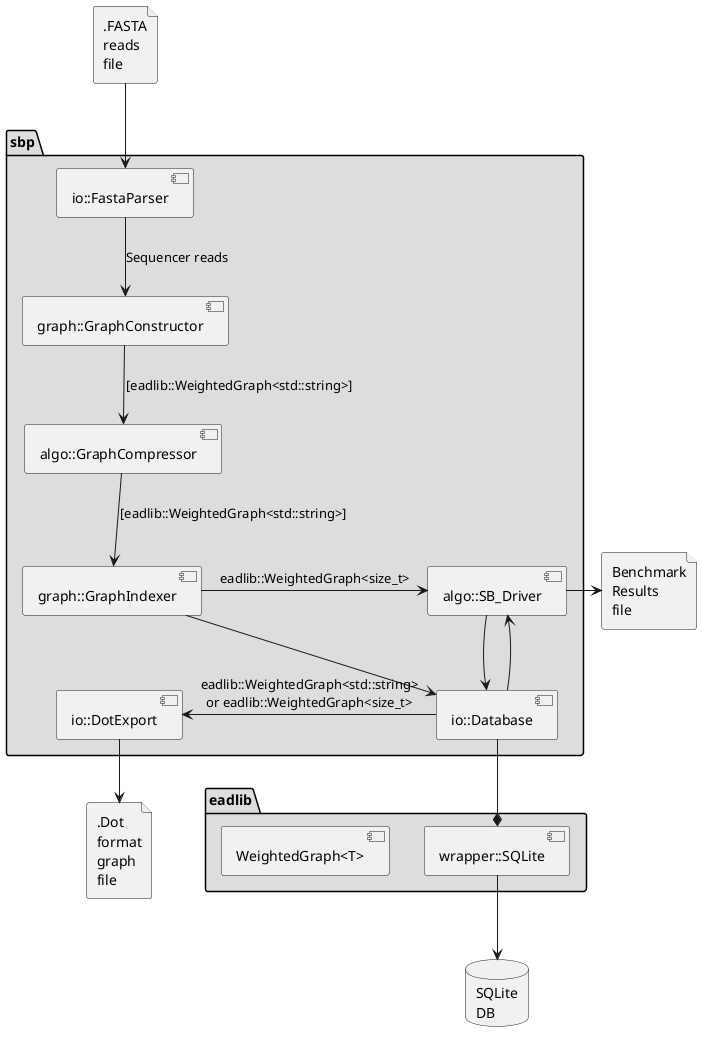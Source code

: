 @startuml
skinparam componentStyle uml2

package eadlib #DDDDDD{
    [wrapper::SQLite]
    [WeightedGraph<T>]
}

package sbp #DDDDDD {
    [io::FastaParser]
    [io::Database]
    [io::DotExport]
    [graph::GraphConstructor]
    [graph::GraphIndexer]
    [algo::GraphCompressor]
    [algo::SB_Driver]
}

database "SQLite\nDB" as DB
file ".FASTA\nreads\nfile" as FASTA
file ".Dot\nformat\ngraph\nfile" as DOT
file "Benchmark\nResults\nfile" as BENCHMARK

FASTA -down-> [io::FastaParser]
[io::FastaParser] -down-> [graph::GraphConstructor]  : "Sequencer reads"
[graph::GraphConstructor] -down-> [algo::GraphCompressor] : [eadlib::WeightedGraph<std::string>]
[algo::GraphCompressor] -down-> [graph::GraphIndexer] : [eadlib::WeightedGraph<std::string>]
[graph::GraphIndexer] -down-> [io::Database]
[graph::GraphIndexer] -> [algo::SB_Driver] : eadlib::WeightedGraph<size_t>
[io::Database] -down-> [algo::SB_Driver]
[io::Database] -down-* [wrapper::SQLite]
[io::Database] -left-> [io::DotExport] : eadlib::WeightedGraph<std::string>\nor eadlib::WeightedGraph<size_t>
[wrapper::SQLite] -down-> DB
[io::DotExport] -down-> DOT
[algo::SB_Driver] -right-> BENCHMARK
[algo::SB_Driver] -down-> [io::Database]

@enduml